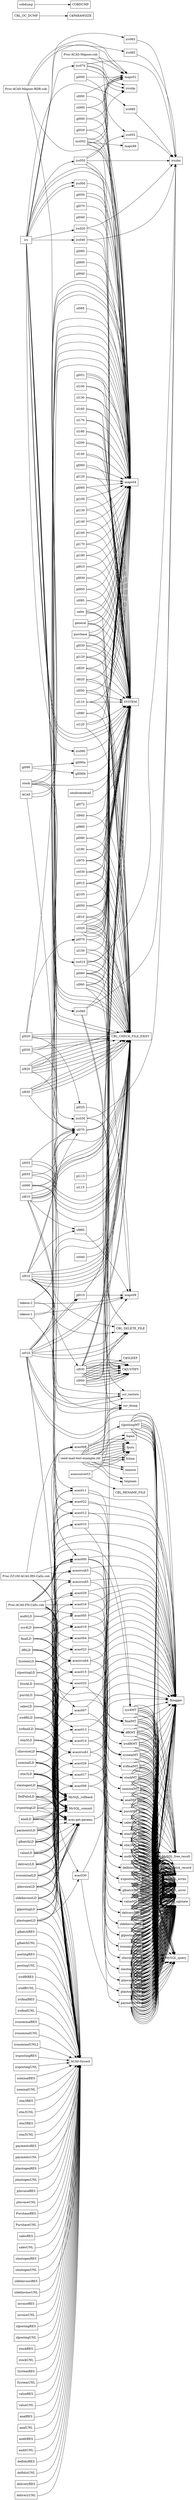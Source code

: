 digraph CallGraph {
  rankdir=LR;
  node [shape=box];

  "ACAS" -> "maps04";
  "ACAS" -> "maps04";
  "ACAS" -> "acas000";
  "acas-get-params" -> "CBL_CHECK_FILE_EXIST";
  "takeon-1" -> "acas012";
  "takeon-1" -> "maps04";
  "takeon-1" -> "maps09";
  "takeon-2" -> "acas022";
  "takeon-2" -> "maps04";
  "takeon-2" -> "maps09";
  "acas000" -> "systemMT";
  "acas000" -> "dfltMT";
  "acas000" -> "finalMT";
  "acas000" -> "sys4MT";
  "acas000" -> "fhlogger";
  "acas004" -> "slautogenMT";
  "acas004" -> "fhlogger";
  "acas005" -> "nominalMT";
  "acas005" -> "fhlogger";
  "acas006" -> "glpostingMT";
  "acas006" -> "fhlogger";
  "acas007" -> "glbatchMT";
  "acas007" -> "fhlogger";
  "acas008" -> "slpostingMT";
  "acas008" -> "fhlogger";
  "acas010" -> "auditMT";
  "acas010" -> "fhlogger";
  "acas011" -> "stockMT";
  "acas011" -> "fhlogger";
  "acas012" -> "salesMT";
  "acas012" -> "fhlogger";
  "acas013" -> "valueMT";
  "acas013" -> "fhlogger";
  "acas014" -> "deliveryMT";
  "acas014" -> "fhlogger";
  "acas015" -> "analMT";
  "acas015" -> "fhlogger";
  "acas016" -> "slinvoiceMT";
  "acas016" -> "fhlogger";
  "acas017" -> "sldelinvnosMT";
  "acas017" -> "fhlogger";
  "acas019" -> "otm3MT";
  "acas019" -> "fhlogger";
  "acas022" -> "purchMT";
  "acas022" -> "fhlogger";
  "acas023" -> "delfolioMT";
  "acas023" -> "fhlogger";
  "acas026" -> "plinvoiceMT";
  "acas026" -> "fhlogger";
  "acas029" -> "otm5MT";
  "acas029" -> "fhlogger";
  "acas030" -> "plautogenMT";
  "acas030" -> "fhlogger";
  "acas032" -> "paymentsMT";
  "acas032" -> "fhlogger";
  "acasconvert3" -> "CBL_DELETE_FILE";
  "acasconvert3" -> "CBL_RENAME_FILE";
  "acasirsub1" -> "irsnominalMT";
  "acasirsub1" -> "fhlogger";
  "acasirsub3" -> "irsdfltMT";
  "acasirsub3" -> "fhlogger";
  "acasirsub4" -> "irspostingMT";
  "acasirsub4" -> "fhlogger";
  "acasirsub5" -> "irsfinalMT";
  "acasirsub5" -> "fhlogger";
  "analLD" -> "acas-get-params";
  "analLD" -> "acas015";
  "analLD" -> "MySQL_rollback";
  "analLD" -> "MySQL_commit";
  "analLD" -> "ACAS-Sysout";
  "analMT" -> "MySQL_errno";
  "analMT" -> "MySQL_sqlstate";
  "analMT" -> "MySQL_error";
  "analMT" -> "MySQL_fetch_record";
  "analMT" -> "MySQL_errno";
  "analMT" -> "MySQL_sqlstate";
  "analMT" -> "MySQL_error";
  "analMT" -> "MySQL_fetch_record";
  "analMT" -> "MySQL_errno";
  "analMT" -> "MySQL_sqlstate";
  "analMT" -> "MySQL_error";
  "analMT" -> "MySQL_errno";
  "analMT" -> "MySQL_sqlstate";
  "analMT" -> "MySQL_error";
  "analMT" -> "MySQL_errno";
  "analMT" -> "MySQL_sqlstate";
  "analMT" -> "MySQL_error";
  "analMT" -> "MySQL_errno";
  "analMT" -> "MySQL_sqlstate";
  "analMT" -> "MySQL_error";
  "analMT" -> "MySQL_errno";
  "analMT" -> "MySQL_sqlstate";
  "analMT" -> "MySQL_error";
  "analMT" -> "MySQL_free_result";
  "analMT" -> "fhlogger";
  "analRES" -> "ACAS-Sysout";
  "analUNL" -> "ACAS-Sysout";
  "auditLD" -> "acas010";
  "auditLD" -> "MySQL_rollback";
  "auditLD" -> "MySQL_commit";
  "auditLD" -> "fhlogger";
  "auditMT" -> "MySQL_errno";
  "auditMT" -> "MySQL_sqlstate";
  "auditMT" -> "MySQL_error";
  "auditMT" -> "MySQL_fetch_record";
  "auditMT" -> "MySQL_errno";
  "auditMT" -> "MySQL_sqlstate";
  "auditMT" -> "MySQL_error";
  "auditMT" -> "MySQL_fetch_record";
  "auditMT" -> "MySQL_errno";
  "auditMT" -> "MySQL_sqlstate";
  "auditMT" -> "MySQL_error";
  "auditMT" -> "MySQL_errno";
  "auditMT" -> "MySQL_sqlstate";
  "auditMT" -> "MySQL_error";
  "auditMT" -> "MySQL_errno";
  "auditMT" -> "MySQL_sqlstate";
  "auditMT" -> "MySQL_error";
  "auditMT" -> "MySQL_errno";
  "auditMT" -> "MySQL_sqlstate";
  "auditMT" -> "MySQL_error";
  "auditMT" -> "MySQL_query";
  "auditMT" -> "MySQL_errno";
  "auditMT" -> "MySQL_sqlstate";
  "auditMT" -> "MySQL_error";
  "auditMT" -> "MySQL_errno";
  "auditMT" -> "MySQL_sqlstate";
  "auditMT" -> "MySQL_error";
  "auditMT" -> "MySQL_free_result";
  "auditMT" -> "fhlogger";
  "auditRES" -> "ACAS-Sysout";
  "auditUNL" -> "ACAS-Sysout";
  "CBL_OC_DUMP" -> "C$PARAMSIZE";
  "cobdump" -> "COBDUMP";
  "DelFolioLD" -> "acas-get-params";
  "DelFolioLD" -> "acas023";
  "DelFolioLD" -> "MySQL_rollback";
  "DelFolioLD" -> "MySQL_commit";
  "DelFolioLD" -> "ACAS-Sysout";
  "delfolioMT" -> "MySQL_errno";
  "delfolioMT" -> "MySQL_sqlstate";
  "delfolioMT" -> "MySQL_error";
  "delfolioMT" -> "MySQL_fetch_record";
  "delfolioMT" -> "MySQL_errno";
  "delfolioMT" -> "MySQL_sqlstate";
  "delfolioMT" -> "MySQL_error";
  "delfolioMT" -> "MySQL_fetch_record";
  "delfolioMT" -> "MySQL_errno";
  "delfolioMT" -> "MySQL_sqlstate";
  "delfolioMT" -> "MySQL_error";
  "delfolioMT" -> "MySQL_errno";
  "delfolioMT" -> "MySQL_sqlstate";
  "delfolioMT" -> "MySQL_error";
  "delfolioMT" -> "MySQL_errno";
  "delfolioMT" -> "MySQL_sqlstate";
  "delfolioMT" -> "MySQL_error";
  "delfolioMT" -> "MySQL_errno";
  "delfolioMT" -> "MySQL_sqlstate";
  "delfolioMT" -> "MySQL_error";
  "delfolioMT" -> "MySQL_query";
  "delfolioMT" -> "MySQL_errno";
  "delfolioMT" -> "MySQL_sqlstate";
  "delfolioMT" -> "MySQL_error";
  "delfolioMT" -> "MySQL_errno";
  "delfolioMT" -> "MySQL_sqlstate";
  "delfolioMT" -> "MySQL_error";
  "delfolioMT" -> "MySQL_free_result";
  "delfolioMT" -> "fhlogger";
  "delfolioRES" -> "ACAS-Sysout";
  "delfolioUNL" -> "ACAS-Sysout";
  "deliveryLD" -> "acas-get-params";
  "deliveryLD" -> "acas014";
  "deliveryLD" -> "MySQL_rollback";
  "deliveryLD" -> "MySQL_commit";
  "deliveryLD" -> "ACAS-Sysout";
  "deliveryMT" -> "MySQL_errno";
  "deliveryMT" -> "MySQL_sqlstate";
  "deliveryMT" -> "MySQL_error";
  "deliveryMT" -> "MySQL_fetch_record";
  "deliveryMT" -> "MySQL_errno";
  "deliveryMT" -> "MySQL_sqlstate";
  "deliveryMT" -> "MySQL_error";
  "deliveryMT" -> "MySQL_fetch_record";
  "deliveryMT" -> "MySQL_errno";
  "deliveryMT" -> "MySQL_sqlstate";
  "deliveryMT" -> "MySQL_error";
  "deliveryMT" -> "MySQL_errno";
  "deliveryMT" -> "MySQL_sqlstate";
  "deliveryMT" -> "MySQL_error";
  "deliveryMT" -> "MySQL_errno";
  "deliveryMT" -> "MySQL_sqlstate";
  "deliveryMT" -> "MySQL_error";
  "deliveryMT" -> "MySQL_errno";
  "deliveryMT" -> "MySQL_sqlstate";
  "deliveryMT" -> "MySQL_error";
  "deliveryMT" -> "MySQL_query";
  "deliveryMT" -> "MySQL_errno";
  "deliveryMT" -> "MySQL_sqlstate";
  "deliveryMT" -> "MySQL_error";
  "deliveryMT" -> "MySQL_errno";
  "deliveryMT" -> "MySQL_sqlstate";
  "deliveryMT" -> "MySQL_error";
  "deliveryMT" -> "MySQL_free_result";
  "deliveryMT" -> "fhlogger";
  "deliveryRES" -> "ACAS-Sysout";
  "deliveryUNL" -> "ACAS-Sysout";
  "dfltLD" -> "acas-get-params";
  "dfltLD" -> "acas000";
  "dfltLD" -> "dfltMT";
  "dfltLD" -> "MySQL_rollback";
  "dfltLD" -> "MySQL_commit";
  "dfltLD" -> "ACAS-Sysout";
  "dfltMT" -> "MySQL_errno";
  "dfltMT" -> "MySQL_error";
  "dfltMT" -> "MySQL_fetch_record";
  "dfltMT" -> "MySQL_errno";
  "dfltMT" -> "MySQL_error";
  "dfltMT" -> "MySQL_errno";
  "dfltMT" -> "MySQL_error";
  "dfltMT" -> "MySQL_errno";
  "dfltMT" -> "MySQL_error";
  "dfltMT" -> "MySQL_free_result";
  "dfltMT" -> "fhlogger";
  "finalLD" -> "acas-get-params";
  "finalLD" -> "acas000";
  "finalLD" -> "finalMT";
  "finalLD" -> "MySQL_rollback";
  "finalLD" -> "MySQL_commit";
  "finalLD" -> "ACAS-Sysout";
  "finalMT" -> "MySQL_errno";
  "finalMT" -> "MySQL_error";
  "finalMT" -> "MySQL_fetch_record";
  "finalMT" -> "MySQL_errno";
  "finalMT" -> "MySQL_error";
  "finalMT" -> "MySQL_errno";
  "finalMT" -> "MySQL_error";
  "finalMT" -> "MySQL_errno";
  "finalMT" -> "MySQL_error";
  "finalMT" -> "MySQL_free_result";
  "finalMT" -> "fhlogger";
  "glbatchLD" -> "acas-get-params";
  "glbatchLD" -> "acas007";
  "glbatchLD" -> "MySQL_rollback";
  "glbatchLD" -> "MySQL_commit";
  "glbatchLD" -> "ACAS-Sysout";
  "glbatchMT" -> "MySQL_errno";
  "glbatchMT" -> "MySQL_sqlstate";
  "glbatchMT" -> "MySQL_error";
  "glbatchMT" -> "MySQL_fetch_record";
  "glbatchMT" -> "MySQL_errno";
  "glbatchMT" -> "MySQL_sqlstate";
  "glbatchMT" -> "MySQL_error";
  "glbatchMT" -> "MySQL_fetch_record";
  "glbatchMT" -> "MySQL_errno";
  "glbatchMT" -> "MySQL_sqlstate";
  "glbatchMT" -> "MySQL_error";
  "glbatchMT" -> "MySQL_errno";
  "glbatchMT" -> "MySQL_sqlstate";
  "glbatchMT" -> "MySQL_error";
  "glbatchMT" -> "MySQL_errno";
  "glbatchMT" -> "MySQL_sqlstate";
  "glbatchMT" -> "MySQL_error";
  "glbatchMT" -> "MySQL_errno";
  "glbatchMT" -> "MySQL_sqlstate";
  "glbatchMT" -> "MySQL_error";
  "glbatchMT" -> "MySQL_query";
  "glbatchMT" -> "MySQL_errno";
  "glbatchMT" -> "MySQL_sqlstate";
  "glbatchMT" -> "MySQL_error";
  "glbatchMT" -> "MySQL_errno";
  "glbatchMT" -> "MySQL_sqlstate";
  "glbatchMT" -> "MySQL_error";
  "glbatchMT" -> "MySQL_free_result";
  "glbatchMT" -> "fhlogger";
  "glbatchRES" -> "ACAS-Sysout";
  "glbatchUNL" -> "ACAS-Sysout";
  "glpostingLD" -> "acas-get-params";
  "glpostingLD" -> "acas006";
  "glpostingLD" -> "MySQL_rollback";
  "glpostingLD" -> "MySQL_commit";
  "glpostingLD" -> "ACAS-Sysout";
  "glpostingMT" -> "MySQL_errno";
  "glpostingMT" -> "MySQL_sqlstate";
  "glpostingMT" -> "MySQL_error";
  "glpostingMT" -> "MySQL_fetch_record";
  "glpostingMT" -> "MySQL_errno";
  "glpostingMT" -> "MySQL_sqlstate";
  "glpostingMT" -> "MySQL_error";
  "glpostingMT" -> "MySQL_fetch_record";
  "glpostingMT" -> "MySQL_errno";
  "glpostingMT" -> "MySQL_sqlstate";
  "glpostingMT" -> "MySQL_error";
  "glpostingMT" -> "MySQL_errno";
  "glpostingMT" -> "MySQL_sqlstate";
  "glpostingMT" -> "MySQL_error";
  "glpostingMT" -> "MySQL_errno";
  "glpostingMT" -> "MySQL_sqlstate";
  "glpostingMT" -> "MySQL_error";
  "glpostingMT" -> "MySQL_errno";
  "glpostingMT" -> "MySQL_sqlstate";
  "glpostingMT" -> "MySQL_error";
  "glpostingMT" -> "MySQL_query";
  "glpostingMT" -> "MySQL_errno";
  "glpostingMT" -> "MySQL_sqlstate";
  "glpostingMT" -> "MySQL_error";
  "glpostingMT" -> "MySQL_errno";
  "glpostingMT" -> "MySQL_sqlstate";
  "glpostingMT" -> "MySQL_error";
  "glpostingMT" -> "MySQL_free_result";
  "glpostingMT" -> "fhlogger";
  "postingRES" -> "ACAS-Sysout";
  "postingUNL" -> "ACAS-Sysout";
  "irsdfltLD" -> "acas-get-params";
  "irsdfltLD" -> "acasirsub3";
  "irsdfltLD" -> "MySQL_rollback";
  "irsdfltLD" -> "MySQL_commit";
  "irsdfltLD" -> "ACAS-Sysout";
  "irsdfltMT" -> "MySQL_errno";
  "irsdfltMT" -> "MySQL_sqlstate";
  "irsdfltMT" -> "MySQL_error";
  "irsdfltMT" -> "MySQL_fetch_record";
  "irsdfltMT" -> "MySQL_errno";
  "irsdfltMT" -> "MySQL_sqlstate";
  "irsdfltMT" -> "MySQL_error";
  "irsdfltMT" -> "MySQL_errno";
  "irsdfltMT" -> "MySQL_sqlstate";
  "irsdfltMT" -> "MySQL_error";
  "irsdfltMT" -> "MySQL_errno";
  "irsdfltMT" -> "MySQL_sqlstate";
  "irsdfltMT" -> "MySQL_error";
  "irsdfltMT" -> "MySQL_free_result";
  "irsdfltMT" -> "fhlogger";
  "irsdfltRES" -> "ACAS-Sysout";
  "irsdfltUNL" -> "ACAS-Sysout";
  "irsfinalLD" -> "acas-get-params";
  "irsfinalLD" -> "acasirsub5";
  "irsfinalLD" -> "MySQL_rollback";
  "irsfinalLD" -> "MySQL_commit";
  "irsfinalLD" -> "ACAS-Sysout";
  "irsfinalMT" -> "MySQL_errno";
  "irsfinalMT" -> "MySQL_error";
  "irsfinalMT" -> "MySQL_sqlstate";
  "irsfinalMT" -> "MySQL_fetch_record";
  "irsfinalMT" -> "MySQL_errno";
  "irsfinalMT" -> "MySQL_error";
  "irsfinalMT" -> "MySQL_sqlstate";
  "irsfinalMT" -> "MySQL_errno";
  "irsfinalMT" -> "MySQL_sqlstate";
  "irsfinalMT" -> "MySQL_error";
  "irsfinalMT" -> "MySQL_errno";
  "irsfinalMT" -> "MySQL_sqlstate";
  "irsfinalMT" -> "MySQL_error";
  "irsfinalMT" -> "MySQL_free_result";
  "irsfinalMT" -> "fhlogger";
  "irsfinalRES" -> "ACAS-Sysout";
  "irsfinalUNL" -> "ACAS-Sysout";
  "irsnominalLD" -> "acas-get-params";
  "irsnominalLD" -> "acasirsub1";
  "irsnominalLD" -> "MySQL_rollback";
  "irsnominalLD" -> "MySQL_commit";
  "irsnominalLD" -> "ACAS-Sysout";
  "irsnominalMT" -> "MySQL_errno";
  "irsnominalMT" -> "MySQL_sqlstate";
  "irsnominalMT" -> "MySQL_error";
  "irsnominalMT" -> "MySQL_fetch_record";
  "irsnominalMT" -> "MySQL_errno";
  "irsnominalMT" -> "MySQL_sqlstate";
  "irsnominalMT" -> "MySQL_error";
  "irsnominalMT" -> "MySQL_fetch_record";
  "irsnominalMT" -> "MySQL_errno";
  "irsnominalMT" -> "MySQL_sqlstate";
  "irsnominalMT" -> "MySQL_error";
  "irsnominalMT" -> "MySQL_errno";
  "irsnominalMT" -> "MySQL_sqlstate";
  "irsnominalMT" -> "MySQL_error";
  "irsnominalMT" -> "MySQL_errno";
  "irsnominalMT" -> "MySQL_sqlstate";
  "irsnominalMT" -> "MySQL_error";
  "irsnominalMT" -> "MySQL_errno";
  "irsnominalMT" -> "MySQL_sqlstate";
  "irsnominalMT" -> "MySQL_error";
  "irsnominalMT" -> "MySQL_errno";
  "irsnominalMT" -> "MySQL_sqlstate";
  "irsnominalMT" -> "MySQL_error";
  "irsnominalMT" -> "MySQL_query";
  "irsnominalMT" -> "MySQL_errno";
  "irsnominalMT" -> "MySQL_sqlstate";
  "irsnominalMT" -> "MySQL_error";
  "irsnominalMT" -> "MySQL_errno";
  "irsnominalMT" -> "MySQL_sqlstate";
  "irsnominalMT" -> "MySQL_error";
  "irsnominalMT" -> "MySQL_errno";
  "irsnominalMT" -> "MySQL_sqlstate";
  "irsnominalMT" -> "MySQL_error";
  "irsnominalMT" -> "MySQL_free_result";
  "irsnominalMT" -> "fhlogger";
  "irsnominalRES" -> "ACAS-Sysout";
  "irsnominalUNL" -> "ACAS-Sysout";
  "irsnominalUNL2" -> "ACAS-Sysout";
  "irspostingLD" -> "acas-get-params";
  "irspostingLD" -> "acasirsub4";
  "irspostingLD" -> "MySQL_rollback";
  "irspostingLD" -> "MySQL_commit";
  "irspostingLD" -> "ACAS-Sysout";
  "irspostingMT" -> "MySQL_errno";
  "irspostingMT" -> "MySQL_sqlstate";
  "irspostingMT" -> "MySQL_error";
  "irspostingMT" -> "MySQL_fetch_record";
  "irspostingMT" -> "MySQL_errno";
  "irspostingMT" -> "MySQL_sqlstate";
  "irspostingMT" -> "MySQL_error";
  "irspostingMT" -> "MySQL_fetch_record";
  "irspostingMT" -> "MySQL_errno";
  "irspostingMT" -> "MySQL_sqlstate";
  "irspostingMT" -> "MySQL_error";
  "irspostingMT" -> "MySQL_errno";
  "irspostingMT" -> "MySQL_sqlstate";
  "irspostingMT" -> "MySQL_error";
  "irspostingMT" -> "MySQL_errno";
  "irspostingMT" -> "MySQL_sqlstate";
  "irspostingMT" -> "MySQL_error";
  "irspostingMT" -> "MySQL_errno";
  "irspostingMT" -> "MySQL_sqlstate";
  "irspostingMT" -> "MySQL_error";
  "irspostingMT" -> "MySQL_query";
  "irspostingMT" -> "MySQL_errno";
  "irspostingMT" -> "MySQL_sqlstate";
  "irspostingMT" -> "MySQL_error";
  "irspostingMT" -> "MySQL_errno";
  "irspostingMT" -> "MySQL_sqlstate";
  "irspostingMT" -> "MySQL_error";
  "irspostingMT" -> "MySQL_free_result";
  "irspostingMT" -> "fhlogger";
  "irspostingRES" -> "ACAS-Sysout";
  "irspostingUNL" -> "ACAS-Sysout";
  "nominalLD" -> "acas-get-params";
  "nominalLD" -> "acas005";
  "nominalLD" -> "MySQL_rollback";
  "nominalLD" -> "MySQL_commit";
  "nominalLD" -> "ACAS-Sysout";
  "nominalMT" -> "MySQL_errno";
  "nominalMT" -> "MySQL_sqlstate";
  "nominalMT" -> "MySQL_error";
  "nominalMT" -> "MySQL_fetch_record";
  "nominalMT" -> "MySQL_errno";
  "nominalMT" -> "MySQL_sqlstate";
  "nominalMT" -> "MySQL_error";
  "nominalMT" -> "MySQL_fetch_record";
  "nominalMT" -> "MySQL_errno";
  "nominalMT" -> "MySQL_sqlstate";
  "nominalMT" -> "MySQL_error";
  "nominalMT" -> "MySQL_errno";
  "nominalMT" -> "MySQL_sqlstate";
  "nominalMT" -> "MySQL_error";
  "nominalMT" -> "MySQL_errno";
  "nominalMT" -> "MySQL_sqlstate";
  "nominalMT" -> "MySQL_error";
  "nominalMT" -> "MySQL_errno";
  "nominalMT" -> "MySQL_sqlstate";
  "nominalMT" -> "MySQL_error";
  "nominalMT" -> "MySQL_errno";
  "nominalMT" -> "MySQL_sqlstate";
  "nominalMT" -> "MySQL_error";
  "nominalMT" -> "MySQL_free_result";
  "nominalMT" -> "fhlogger";
  "nominalRES" -> "ACAS-Sysout";
  "nominalUNL" -> "ACAS-Sysout";
  "otm3LD" -> "acas-get-params";
  "otm3LD" -> "acas019";
  "otm3LD" -> "MySQL_rollback";
  "otm3LD" -> "MySQL_commit";
  "otm3LD" -> "ACAS-Sysout";
  "otm3MT" -> "MySQL_errno";
  "otm3MT" -> "MySQL_sqlstate";
  "otm3MT" -> "MySQL_error";
  "otm3MT" -> "MySQL_fetch_record";
  "otm3MT" -> "MySQL_errno";
  "otm3MT" -> "MySQL_sqlstate";
  "otm3MT" -> "MySQL_error";
  "otm3MT" -> "MySQL_fetch_record";
  "otm3MT" -> "MySQL_errno";
  "otm3MT" -> "MySQL_sqlstate";
  "otm3MT" -> "MySQL_error";
  "otm3MT" -> "MySQL_errno";
  "otm3MT" -> "MySQL_sqlstate";
  "otm3MT" -> "MySQL_error";
  "otm3MT" -> "MySQL_errno";
  "otm3MT" -> "MySQL_sqlstate";
  "otm3MT" -> "MySQL_error";
  "otm3MT" -> "MySQL_errno";
  "otm3MT" -> "MySQL_sqlstate";
  "otm3MT" -> "MySQL_error";
  "otm3MT" -> "MySQL_errno";
  "otm3MT" -> "MySQL_sqlstate";
  "otm3MT" -> "MySQL_error";
  "otm3MT" -> "MySQL_errno";
  "otm3MT" -> "MySQL_sqlstate";
  "otm3MT" -> "MySQL_error";
  "otm3MT" -> "MySQL_fetch_record";
  "otm3MT" -> "MySQL_errno";
  "otm3MT" -> "MySQL_sqlstate";
  "otm3MT" -> "MySQL_error";
  "otm3MT" -> "MySQL_errno";
  "otm3MT" -> "MySQL_sqlstate";
  "otm3MT" -> "MySQL_error";
  "otm3MT" -> "MySQL_fetch_record";
  "otm3MT" -> "MySQL_errno";
  "otm3MT" -> "MySQL_sqlstate";
  "otm3MT" -> "MySQL_error";
  "otm3MT" -> "MySQL_free_result";
  "otm3MT" -> "fhlogger";
  "otm3RES" -> "ACAS-Sysout";
  "otm3UNL" -> "ACAS-Sysout";
  "otm5LD" -> "acas-get-params";
  "otm5LD" -> "acas029";
  "otm5LD" -> "MySQL_rollback";
  "otm5LD" -> "MySQL_commit";
  "otm5LD" -> "ACAS-Sysout";
  "otm5MT" -> "MySQL_errno";
  "otm5MT" -> "MySQL_sqlstate";
  "otm5MT" -> "MySQL_error";
  "otm5MT" -> "MySQL_fetch_record";
  "otm5MT" -> "MySQL_errno";
  "otm5MT" -> "MySQL_sqlstate";
  "otm5MT" -> "MySQL_error";
  "otm5MT" -> "MySQL_fetch_record";
  "otm5MT" -> "MySQL_errno";
  "otm5MT" -> "MySQL_sqlstate";
  "otm5MT" -> "MySQL_error";
  "otm5MT" -> "MySQL_errno";
  "otm5MT" -> "MySQL_sqlstate";
  "otm5MT" -> "MySQL_error";
  "otm5MT" -> "MySQL_errno";
  "otm5MT" -> "MySQL_sqlstate";
  "otm5MT" -> "MySQL_error";
  "otm5MT" -> "MySQL_errno";
  "otm5MT" -> "MySQL_sqlstate";
  "otm5MT" -> "MySQL_error";
  "otm5MT" -> "MySQL_errno";
  "otm5MT" -> "MySQL_sqlstate";
  "otm5MT" -> "MySQL_error";
  "otm5MT" -> "MySQL_errno";
  "otm5MT" -> "MySQL_sqlstate";
  "otm5MT" -> "MySQL_error";
  "otm5MT" -> "MySQL_fetch_record";
  "otm5MT" -> "MySQL_errno";
  "otm5MT" -> "MySQL_sqlstate";
  "otm5MT" -> "MySQL_error";
  "otm5MT" -> "MySQL_errno";
  "otm5MT" -> "MySQL_sqlstate";
  "otm5MT" -> "MySQL_error";
  "otm5MT" -> "MySQL_fetch_record";
  "otm5MT" -> "MySQL_errno";
  "otm5MT" -> "MySQL_sqlstate";
  "otm5MT" -> "MySQL_error";
  "otm5MT" -> "MySQL_free_result";
  "otm5MT" -> "fhlogger";
  "otm5RES" -> "ACAS-Sysout";
  "otm5UNL" -> "ACAS-Sysout";
  "paymentsLD" -> "acas-get-params";
  "paymentsLD" -> "acas032";
  "paymentsLD" -> "MySQL_rollback";
  "paymentsLD" -> "MySQL_commit";
  "paymentsLD" -> "ACAS-Sysout";
  "paymentsMT" -> "MySQL_errno";
  "paymentsMT" -> "MySQL_sqlstate";
  "paymentsMT" -> "MySQL_error";
  "paymentsMT" -> "MySQL_fetch_record";
  "paymentsMT" -> "MySQL_errno";
  "paymentsMT" -> "MySQL_sqlstate";
  "paymentsMT" -> "MySQL_error";
  "paymentsMT" -> "MySQL_fetch_record";
  "paymentsMT" -> "MySQL_errno";
  "paymentsMT" -> "MySQL_sqlstate";
  "paymentsMT" -> "MySQL_error";
  "paymentsMT" -> "MySQL_errno";
  "paymentsMT" -> "MySQL_sqlstate";
  "paymentsMT" -> "MySQL_error";
  "paymentsMT" -> "MySQL_errno";
  "paymentsMT" -> "MySQL_sqlstate";
  "paymentsMT" -> "MySQL_error";
  "paymentsMT" -> "MySQL_errno";
  "paymentsMT" -> "MySQL_sqlstate";
  "paymentsMT" -> "MySQL_error";
  "paymentsMT" -> "MySQL_query";
  "paymentsMT" -> "MySQL_errno";
  "paymentsMT" -> "MySQL_sqlstate";
  "paymentsMT" -> "MySQL_error";
  "paymentsMT" -> "MySQL_errno";
  "paymentsMT" -> "MySQL_sqlstate";
  "paymentsMT" -> "MySQL_error";
  "paymentsMT" -> "MySQL_free_result";
  "paymentsMT" -> "MySQL_errno";
  "paymentsMT" -> "MySQL_sqlstate";
  "paymentsMT" -> "MySQL_error";
  "paymentsMT" -> "MySQL_fetch_record";
  "paymentsMT" -> "MySQL_sqlstate";
  "paymentsMT" -> "MySQL_errno";
  "paymentsMT" -> "MySQL_sqlstate";
  "paymentsMT" -> "MySQL_error";
  "paymentsMT" -> "MySQL_errno";
  "paymentsMT" -> "MySQL_sqlstate";
  "paymentsMT" -> "MySQL_error";
  "paymentsMT" -> "MySQL_query";
  "paymentsMT" -> "MySQL_errno";
  "paymentsMT" -> "MySQL_sqlstate";
  "paymentsMT" -> "MySQL_error";
  "paymentsMT" -> "fhlogger";
  "paymentsRES" -> "ACAS-Sysout";
  "paymentsUNL" -> "ACAS-Sysout";
  "plautogenLD" -> "acas-get-params";
  "plautogenLD" -> "acas030";
  "plautogenLD" -> "MySQL_rollback";
  "plautogenLD" -> "MySQL_commit";
  "plautogenLD" -> "ACAS-Sysout";
  "plautogenMT" -> "MySQL_errno";
  "plautogenMT" -> "MySQL_sqlstate";
  "plautogenMT" -> "MySQL_error";
  "plautogenMT" -> "MySQL_fetch_record";
  "plautogenMT" -> "MySQL_errno";
  "plautogenMT" -> "MySQL_sqlstate";
  "plautogenMT" -> "MySQL_error";
  "plautogenMT" -> "MySQL_fetch_record";
  "plautogenMT" -> "MySQL_errno";
  "plautogenMT" -> "MySQL_sqlstate";
  "plautogenMT" -> "MySQL_error";
  "plautogenMT" -> "MySQL_errno";
  "plautogenMT" -> "MySQL_sqlstate";
  "plautogenMT" -> "MySQL_error";
  "plautogenMT" -> "MySQL_errno";
  "plautogenMT" -> "MySQL_sqlstate";
  "plautogenMT" -> "MySQL_error";
  "plautogenMT" -> "MySQL_errno";
  "plautogenMT" -> "MySQL_sqlstate";
  "plautogenMT" -> "MySQL_error";
  "plautogenMT" -> "MySQL_errno";
  "plautogenMT" -> "MySQL_sqlstate";
  "plautogenMT" -> "MySQL_error";
  "plautogenMT" -> "MySQL_query";
  "plautogenMT" -> "MySQL_query";
  "plautogenMT" -> "MySQL_errno";
  "plautogenMT" -> "MySQL_sqlstate";
  "plautogenMT" -> "MySQL_error";
  "plautogenMT" -> "MySQL_errno";
  "plautogenMT" -> "MySQL_sqlstate";
  "plautogenMT" -> "MySQL_error";
  "plautogenMT" -> "MySQL_free_result";
  "plautogenMT" -> "MySQL_errno";
  "plautogenMT" -> "MySQL_sqlstate";
  "plautogenMT" -> "MySQL_error";
  "plautogenMT" -> "MySQL_fetch_record";
  "plautogenMT" -> "MySQL_errno";
  "plautogenMT" -> "MySQL_sqlstate";
  "plautogenMT" -> "MySQL_error";
  "plautogenMT" -> "MySQL_errno";
  "plautogenMT" -> "MySQL_sqlstate";
  "plautogenMT" -> "MySQL_error";
  "plautogenMT" -> "MySQL_query";
  "plautogenMT" -> "MySQL_errno";
  "plautogenMT" -> "MySQL_sqlstate";
  "plautogenMT" -> "MySQL_error";
  "plautogenMT" -> "MySQL_errno";
  "plautogenMT" -> "MySQL_sqlstate";
  "plautogenMT" -> "MySQL_error";
  "plautogenMT" -> "MySQL_free_result";
  "plautogenMT" -> "fhlogger";
  "plautogenRES" -> "ACAS-Sysout";
  "plautogenUNL" -> "ACAS-Sysout";
  "plinvoiceLD" -> "acas-get-params";
  "plinvoiceLD" -> "acas026";
  "plinvoiceLD" -> "MySQL_rollback";
  "plinvoiceLD" -> "MySQL_commit";
  "plinvoiceLD" -> "ACAS-Sysout";
  "plinvoiceMT" -> "MySQL_errno";
  "plinvoiceMT" -> "MySQL_sqlstate";
  "plinvoiceMT" -> "MySQL_error";
  "plinvoiceMT" -> "MySQL_fetch_record";
  "plinvoiceMT" -> "MySQL_errno";
  "plinvoiceMT" -> "MySQL_sqlstate";
  "plinvoiceMT" -> "MySQL_error";
  "plinvoiceMT" -> "MySQL_fetch_record";
  "plinvoiceMT" -> "MySQL_errno";
  "plinvoiceMT" -> "MySQL_sqlstate";
  "plinvoiceMT" -> "MySQL_error";
  "plinvoiceMT" -> "MySQL_errno";
  "plinvoiceMT" -> "MySQL_sqlstate";
  "plinvoiceMT" -> "MySQL_error";
  "plinvoiceMT" -> "MySQL_errno";
  "plinvoiceMT" -> "MySQL_sqlstate";
  "plinvoiceMT" -> "MySQL_error";
  "plinvoiceMT" -> "MySQL_errno";
  "plinvoiceMT" -> "MySQL_sqlstate";
  "plinvoiceMT" -> "MySQL_error";
  "plinvoiceMT" -> "MySQL_errno";
  "plinvoiceMT" -> "MySQL_sqlstate";
  "plinvoiceMT" -> "MySQL_error";
  "plinvoiceMT" -> "MySQL_query";
  "plinvoiceMT" -> "MySQL_query";
  "plinvoiceMT" -> "MySQL_errno";
  "plinvoiceMT" -> "MySQL_sqlstate";
  "plinvoiceMT" -> "MySQL_error";
  "plinvoiceMT" -> "MySQL_errno";
  "plinvoiceMT" -> "MySQL_sqlstate";
  "plinvoiceMT" -> "MySQL_error";
  "plinvoiceMT" -> "MySQL_free_result";
  "plinvoiceMT" -> "MySQL_errno";
  "plinvoiceMT" -> "MySQL_sqlstate";
  "plinvoiceMT" -> "MySQL_error";
  "plinvoiceMT" -> "MySQL_fetch_record";
  "plinvoiceMT" -> "MySQL_errno";
  "plinvoiceMT" -> "MySQL_sqlstate";
  "plinvoiceMT" -> "MySQL_error";
  "plinvoiceMT" -> "MySQL_errno";
  "plinvoiceMT" -> "MySQL_sqlstate";
  "plinvoiceMT" -> "MySQL_error";
  "plinvoiceMT" -> "MySQL_query";
  "plinvoiceMT" -> "MySQL_errno";
  "plinvoiceMT" -> "MySQL_sqlstate";
  "plinvoiceMT" -> "MySQL_error";
  "plinvoiceMT" -> "MySQL_errno";
  "plinvoiceMT" -> "MySQL_sqlstate";
  "plinvoiceMT" -> "MySQL_error";
  "plinvoiceMT" -> "MySQL_free_result";
  "plinvoiceMT" -> "fhlogger";
  "pInvoiceRES" -> "ACAS-Sysout";
  "pInvoiceUNL" -> "ACAS-Sysout";
  "purchLD" -> "acas-get-params";
  "purchLD" -> "acas022";
  "purchLD" -> "MySQL_rollback";
  "purchLD" -> "MySQL_commit";
  "purchLD" -> "ACAS-Sysout";
  "purchMT" -> "MySQL_errno";
  "purchMT" -> "MySQL_sqlstate";
  "purchMT" -> "MySQL_error";
  "purchMT" -> "MySQL_fetch_record";
  "purchMT" -> "MySQL_errno";
  "purchMT" -> "MySQL_sqlstate";
  "purchMT" -> "MySQL_error";
  "purchMT" -> "MySQL_fetch_record";
  "purchMT" -> "MySQL_errno";
  "purchMT" -> "MySQL_sqlstate";
  "purchMT" -> "MySQL_error";
  "purchMT" -> "MySQL_errno";
  "purchMT" -> "MySQL_sqlstate";
  "purchMT" -> "MySQL_error";
  "purchMT" -> "MySQL_errno";
  "purchMT" -> "MySQL_sqlstate";
  "purchMT" -> "MySQL_error";
  "purchMT" -> "MySQL_errno";
  "purchMT" -> "MySQL_sqlstate";
  "purchMT" -> "MySQL_error";
  "purchMT" -> "MySQL_errno";
  "purchMT" -> "MySQL_sqlstate";
  "purchMT" -> "MySQL_error";
  "purchMT" -> "MySQL_errno";
  "purchMT" -> "MySQL_sqlstate";
  "purchMT" -> "MySQL_error";
  "purchMT" -> "MySQL_fetch_record";
  "purchMT" -> "MySQL_errno";
  "purchMT" -> "MySQL_sqlstate";
  "purchMT" -> "MySQL_error";
  "purchMT" -> "MySQL_free_result";
  "purchMT" -> "fhlogger";
  "PurchaseRES" -> "ACAS-Sysout";
  "PurchaseUNL" -> "ACAS-Sysout";
  "salesLD" -> "acas-get-params";
  "salesLD" -> "acas012";
  "salesLD" -> "MySQL_rollback";
  "salesLD" -> "MySQL_commit";
  "salesLD" -> "ACAS-Sysout";
  "salesMT" -> "MySQL_errno";
  "salesMT" -> "MySQL_sqlstate";
  "salesMT" -> "MySQL_error";
  "salesMT" -> "MySQL_fetch_record";
  "salesMT" -> "MySQL_errno";
  "salesMT" -> "MySQL_sqlstate";
  "salesMT" -> "MySQL_error";
  "salesMT" -> "MySQL_fetch_record";
  "salesMT" -> "MySQL_errno";
  "salesMT" -> "MySQL_sqlstate";
  "salesMT" -> "MySQL_error";
  "salesMT" -> "MySQL_errno";
  "salesMT" -> "MySQL_sqlstate";
  "salesMT" -> "MySQL_error";
  "salesMT" -> "MySQL_errno";
  "salesMT" -> "MySQL_sqlstate";
  "salesMT" -> "MySQL_error";
  "salesMT" -> "MySQL_errno";
  "salesMT" -> "MySQL_sqlstate";
  "salesMT" -> "MySQL_error";
  "salesMT" -> "MySQL_errno";
  "salesMT" -> "MySQL_sqlstate";
  "salesMT" -> "MySQL_error";
  "salesMT" -> "MySQL_errno";
  "salesMT" -> "MySQL_sqlstate";
  "salesMT" -> "MySQL_error";
  "salesMT" -> "MySQL_fetch_record";
  "salesMT" -> "MySQL_errno";
  "salesMT" -> "MySQL_sqlstate";
  "salesMT" -> "MySQL_error";
  "salesMT" -> "MySQL_free_result";
  "salesMT" -> "fhlogger";
  "salesRES" -> "ACAS-Sysout";
  "salesUNL" -> "ACAS-Sysout";
  "send-mail-test-example.cbl" -> "tmpnam";
  "send-mail-test-example.cbl" -> "fopen";
  "send-mail-test-example.cbl" -> "fputs";
  "send-mail-test-example.cbl" -> "fputs";
  "send-mail-test-example.cbl" -> "fputs";
  "send-mail-test-example.cbl" -> "fputs";
  "send-mail-test-example.cbl" -> "fputs";
  "send-mail-test-example.cbl" -> "fclose";
  "send-mail-test-example.cbl" -> "SYSTEM";
  "send-mail-test-example.cbl" -> "remove";
  "send-mail-test-example.cbl" -> "tmpnam";
  "send-mail-test-example.cbl" -> "fopen";
  "send-mail-test-example.cbl" -> "fputs";
  "send-mail-test-example.cbl" -> "fputs";
  "send-mail-test-example.cbl" -> "fputs";
  "send-mail-test-example.cbl" -> "fputs";
  "send-mail-test-example.cbl" -> "fputs";
  "send-mail-test-example.cbl" -> "fclose";
  "send-mail-test-example.cbl" -> "SYSTEM";
  "send-mail-test-example.cbl" -> "remove";
  "sendsomemail" -> "SYSTEM";
  "slautogenLD" -> "acas-get-params";
  "slautogenLD" -> "acas004";
  "slautogenLD" -> "MySQL_rollback";
  "slautogenLD" -> "MySQL_commit";
  "slautogenLD" -> "ACAS-Sysout";
  "slautogenMT" -> "MySQL_errno";
  "slautogenMT" -> "MySQL_sqlstate";
  "slautogenMT" -> "MySQL_error";
  "slautogenMT" -> "MySQL_fetch_record";
  "slautogenMT" -> "MySQL_errno";
  "slautogenMT" -> "MySQL_sqlstate";
  "slautogenMT" -> "MySQL_error";
  "slautogenMT" -> "MySQL_fetch_record";
  "slautogenMT" -> "MySQL_errno";
  "slautogenMT" -> "MySQL_sqlstate";
  "slautogenMT" -> "MySQL_error";
  "slautogenMT" -> "MySQL_errno";
  "slautogenMT" -> "MySQL_sqlstate";
  "slautogenMT" -> "MySQL_error";
  "slautogenMT" -> "MySQL_errno";
  "slautogenMT" -> "MySQL_sqlstate";
  "slautogenMT" -> "MySQL_error";
  "slautogenMT" -> "MySQL_errno";
  "slautogenMT" -> "MySQL_sqlstate";
  "slautogenMT" -> "MySQL_error";
  "slautogenMT" -> "MySQL_errno";
  "slautogenMT" -> "MySQL_sqlstate";
  "slautogenMT" -> "MySQL_error";
  "slautogenMT" -> "MySQL_query";
  "slautogenMT" -> "MySQL_query";
  "slautogenMT" -> "MySQL_errno";
  "slautogenMT" -> "MySQL_sqlstate";
  "slautogenMT" -> "MySQL_error";
  "slautogenMT" -> "MySQL_errno";
  "slautogenMT" -> "MySQL_sqlstate";
  "slautogenMT" -> "MySQL_error";
  "slautogenMT" -> "MySQL_free_result";
  "slautogenMT" -> "MySQL_errno";
  "slautogenMT" -> "MySQL_sqlstate";
  "slautogenMT" -> "MySQL_error";
  "slautogenMT" -> "MySQL_fetch_record";
  "slautogenMT" -> "MySQL_errno";
  "slautogenMT" -> "MySQL_sqlstate";
  "slautogenMT" -> "MySQL_error";
  "slautogenMT" -> "MySQL_errno";
  "slautogenMT" -> "MySQL_sqlstate";
  "slautogenMT" -> "MySQL_error";
  "slautogenMT" -> "MySQL_query";
  "slautogenMT" -> "MySQL_errno";
  "slautogenMT" -> "MySQL_sqlstate";
  "slautogenMT" -> "MySQL_error";
  "slautogenMT" -> "MySQL_errno";
  "slautogenMT" -> "MySQL_sqlstate";
  "slautogenMT" -> "MySQL_error";
  "slautogenMT" -> "MySQL_free_result";
  "slautogenMT" -> "fhlogger";
  "slautogenRES" -> "ACAS-Sysout";
  "slautogenUNL" -> "ACAS-Sysout";
  "sldelinvnosLD" -> "acas-get-params";
  "sldelinvnosLD" -> "acas017";
  "sldelinvnosLD" -> "MySQL_rollback";
  "sldelinvnosLD" -> "MySQL_commit";
  "sldelinvnosLD" -> "ACAS-Sysout";
  "sldelinvnosMT" -> "MySQL_errno";
  "sldelinvnosMT" -> "MySQL_sqlstate";
  "sldelinvnosMT" -> "MySQL_error";
  "sldelinvnosMT" -> "MySQL_fetch_record";
  "sldelinvnosMT" -> "MySQL_errno";
  "sldelinvnosMT" -> "MySQL_sqlstate";
  "sldelinvnosMT" -> "MySQL_error";
  "sldelinvnosMT" -> "MySQL_fetch_record";
  "sldelinvnosMT" -> "MySQL_errno";
  "sldelinvnosMT" -> "MySQL_sqlstate";
  "sldelinvnosMT" -> "MySQL_error";
  "sldelinvnosMT" -> "MySQL_errno";
  "sldelinvnosMT" -> "MySQL_sqlstate";
  "sldelinvnosMT" -> "MySQL_error";
  "sldelinvnosMT" -> "MySQL_errno";
  "sldelinvnosMT" -> "MySQL_sqlstate";
  "sldelinvnosMT" -> "MySQL_error";
  "sldelinvnosMT" -> "MySQL_errno";
  "sldelinvnosMT" -> "MySQL_sqlstate";
  "sldelinvnosMT" -> "MySQL_error";
  "sldelinvnosMT" -> "MySQL_query";
  "sldelinvnosMT" -> "MySQL_errno";
  "sldelinvnosMT" -> "MySQL_sqlstate";
  "sldelinvnosMT" -> "MySQL_error";
  "sldelinvnosMT" -> "MySQL_errno";
  "sldelinvnosMT" -> "MySQL_sqlstate";
  "sldelinvnosMT" -> "MySQL_error";
  "sldelinvnosMT" -> "MySQL_free_result";
  "sldelinvnosMT" -> "fhlogger";
  "sldelinvnosRES" -> "ACAS-Sysout";
  "sldelinvnosUNL" -> "ACAS-Sysout";
  "slinvoiceLD" -> "acas-get-params";
  "slinvoiceLD" -> "acas016";
  "slinvoiceLD" -> "MySQL_rollback";
  "slinvoiceLD" -> "MySQL_commit";
  "slinvoiceLD" -> "ACAS-Sysout";
  "slinvoiceMT" -> "MySQL_errno";
  "slinvoiceMT" -> "MySQL_sqlstate";
  "slinvoiceMT" -> "MySQL_error";
  "slinvoiceMT" -> "MySQL_fetch_record";
  "slinvoiceMT" -> "MySQL_errno";
  "slinvoiceMT" -> "MySQL_sqlstate";
  "slinvoiceMT" -> "MySQL_error";
  "slinvoiceMT" -> "MySQL_fetch_record";
  "slinvoiceMT" -> "MySQL_errno";
  "slinvoiceMT" -> "MySQL_sqlstate";
  "slinvoiceMT" -> "MySQL_error";
  "slinvoiceMT" -> "MySQL_errno";
  "slinvoiceMT" -> "MySQL_sqlstate";
  "slinvoiceMT" -> "MySQL_error";
  "slinvoiceMT" -> "MySQL_errno";
  "slinvoiceMT" -> "MySQL_sqlstate";
  "slinvoiceMT" -> "MySQL_error";
  "slinvoiceMT" -> "MySQL_errno";
  "slinvoiceMT" -> "MySQL_sqlstate";
  "slinvoiceMT" -> "MySQL_error";
  "slinvoiceMT" -> "MySQL_errno";
  "slinvoiceMT" -> "MySQL_sqlstate";
  "slinvoiceMT" -> "MySQL_error";
  "slinvoiceMT" -> "MySQL_query";
  "slinvoiceMT" -> "MySQL_query";
  "slinvoiceMT" -> "MySQL_errno";
  "slinvoiceMT" -> "MySQL_sqlstate";
  "slinvoiceMT" -> "MySQL_error";
  "slinvoiceMT" -> "MySQL_errno";
  "slinvoiceMT" -> "MySQL_sqlstate";
  "slinvoiceMT" -> "MySQL_error";
  "slinvoiceMT" -> "MySQL_free_result";
  "slinvoiceMT" -> "MySQL_errno";
  "slinvoiceMT" -> "MySQL_sqlstate";
  "slinvoiceMT" -> "MySQL_error";
  "slinvoiceMT" -> "MySQL_fetch_record";
  "slinvoiceMT" -> "MySQL_errno";
  "slinvoiceMT" -> "MySQL_sqlstate";
  "slinvoiceMT" -> "MySQL_error";
  "slinvoiceMT" -> "MySQL_errno";
  "slinvoiceMT" -> "MySQL_sqlstate";
  "slinvoiceMT" -> "MySQL_error";
  "slinvoiceMT" -> "MySQL_query";
  "slinvoiceMT" -> "MySQL_errno";
  "slinvoiceMT" -> "MySQL_sqlstate";
  "slinvoiceMT" -> "MySQL_error";
  "slinvoiceMT" -> "MySQL_errno";
  "slinvoiceMT" -> "MySQL_sqlstate";
  "slinvoiceMT" -> "MySQL_error";
  "slinvoiceMT" -> "MySQL_free_result";
  "slinvoiceMT" -> "fhlogger";
  "invoiceRES" -> "ACAS-Sysout";
  "invoiceUNL" -> "ACAS-Sysout";
  "slpostingLD" -> "acas-get-params";
  "slpostingLD" -> "acas008";
  "slpostingLD" -> "MySQL_rollback";
  "slpostingLD" -> "MySQL_commit";
  "slpostingLD" -> "ACAS-Sysout";
  "slpostingMT" -> "MySQL_errno";
  "slpostingMT" -> "MySQL_error";
  "slpostingMT" -> "MySQL_fetch_record";
  "slpostingMT" -> "MySQL_errno";
  "slpostingMT" -> "MySQL_error";
  "slpostingMT" -> "MySQL_fetch_record";
  "slpostingMT" -> "MySQL_errno";
  "slpostingMT" -> "MySQL_error";
  "slpostingMT" -> "MySQL_errno";
  "slpostingMT" -> "MySQL_error";
  "slpostingMT" -> "MySQL_errno";
  "slpostingMT" -> "MySQL_error";
  "slpostingMT" -> "MySQL_errno";
  "slpostingMT" -> "MySQL_error";
  "slpostingMT" -> "MySQL_query";
  "slpostingMT" -> "MySQL_errno";
  "slpostingMT" -> "MySQL_error";
  "slpostingMT" -> "MySQL_errno";
  "slpostingMT" -> "MySQL_error";
  "slpostingMT" -> "MySQL_free_result";
  "slpostingMT" -> "fhlogger";
  "slpostingRES" -> "ACAS-Sysout";
  "slpostingUNL" -> "ACAS-Sysout";
  "StockLD" -> "acas-get-params";
  "StockLD" -> "acas011";
  "StockLD" -> "MySQL_rollback";
  "StockLD" -> "MySQL_commit";
  "StockLD" -> "ACAS-Sysout";
  "stockMT" -> "MySQL_errno";
  "stockMT" -> "MySQL_sqlstate";
  "stockMT" -> "MySQL_error";
  "stockMT" -> "MySQL_fetch_record";
  "stockMT" -> "MySQL_errno";
  "stockMT" -> "MySQL_sqlstate";
  "stockMT" -> "MySQL_error";
  "stockMT" -> "MySQL_fetch_record";
  "stockMT" -> "MySQL_errno";
  "stockMT" -> "MySQL_sqlstate";
  "stockMT" -> "MySQL_error";
  "stockMT" -> "MySQL_errno";
  "stockMT" -> "MySQL_sqlstate";
  "stockMT" -> "MySQL_error";
  "stockMT" -> "MySQL_errno";
  "stockMT" -> "MySQL_sqlstate";
  "stockMT" -> "MySQL_error";
  "stockMT" -> "MySQL_errno";
  "stockMT" -> "MySQL_sqlstate";
  "stockMT" -> "MySQL_error";
  "stockMT" -> "MySQL_errno";
  "stockMT" -> "MySQL_sqlstate";
  "stockMT" -> "MySQL_error";
  "stockMT" -> "MySQL_free_result";
  "stockMT" -> "fhlogger";
  "stockRES" -> "ACAS-Sysout";
  "stockUNL" -> "ACAS-Sysout";
  "sys002" -> "maps01";
  "sys002" -> "maps99";
  "sys002" -> "maps04";
  "sys002" -> "maps04";
  "sys002" -> "maps01";
  "sys002" -> "SYSTEM";
  "sys002" -> "maps04";
  "sys4LD" -> "acas-get-params";
  "sys4LD" -> "acas000";
  "sys4LD" -> "sys4MT";
  "sys4LD" -> "MySQL_rollback";
  "sys4LD" -> "MySQL_commit";
  "sys4LD" -> "fhlogger";
  "sys4LD" -> "ACAS-Sysout";
  "sys4MT" -> "MySQL_errno";
  "sys4MT" -> "MySQL_error";
  "sys4MT" -> "MySQL_fetch_record";
  "sys4MT" -> "MySQL_errno";
  "sys4MT" -> "MySQL_error";
  "sys4MT" -> "MySQL_errno";
  "sys4MT" -> "MySQL_error";
  "sys4MT" -> "MySQL_errno";
  "sys4MT" -> "MySQL_error";
  "sys4MT" -> "MySQL_free_result";
  "sys4MT" -> "fhlogger";
  "SystemLD" -> "acas-get-params";
  "SystemLD" -> "acas000";
  "SystemLD" -> "systemMT";
  "SystemLD" -> "MySQL_rollback";
  "SystemLD" -> "MySQL_commit";
  "SystemLD" -> "ACAS-Sysout";
  "systemMT" -> "MySQL_errno";
  "systemMT" -> "MySQL_sqlstate";
  "systemMT" -> "MySQL_error";
  "systemMT" -> "MySQL_fetch_record";
  "systemMT" -> "MySQL_errno";
  "systemMT" -> "MySQL_sqlstate";
  "systemMT" -> "MySQL_error";
  "systemMT" -> "MySQL_errno";
  "systemMT" -> "MySQL_sqlstate";
  "systemMT" -> "MySQL_error";
  "systemMT" -> "MySQL_errno";
  "systemMT" -> "MySQL_sqlstate";
  "systemMT" -> "MySQL_error";
  "systemMT" -> "MySQL_free_result";
  "systemMT" -> "fhlogger";
  "SystemRES" -> "ACAS-Sysout";
  "SystemUNL" -> "ACAS-Sysout";
  "valueLD" -> "acas-get-params";
  "valueLD" -> "acas013";
  "valueLD" -> "MySQL_rollback";
  "valueLD" -> "MySQL_commit";
  "valueLD" -> "ACAS-Sysout";
  "valueMT" -> "MySQL_errno";
  "valueMT" -> "MySQL_sqlstate";
  "valueMT" -> "MySQL_error";
  "valueMT" -> "MySQL_fetch_record";
  "valueMT" -> "MySQL_errno";
  "valueMT" -> "MySQL_sqlstate";
  "valueMT" -> "MySQL_error";
  "valueMT" -> "MySQL_fetch_record";
  "valueMT" -> "MySQL_errno";
  "valueMT" -> "MySQL_sqlstate";
  "valueMT" -> "MySQL_error";
  "valueMT" -> "MySQL_errno";
  "valueMT" -> "MySQL_sqlstate";
  "valueMT" -> "MySQL_error";
  "valueMT" -> "MySQL_errno";
  "valueMT" -> "MySQL_sqlstate";
  "valueMT" -> "MySQL_error";
  "valueMT" -> "MySQL_errno";
  "valueMT" -> "MySQL_sqlstate";
  "valueMT" -> "MySQL_error";
  "valueMT" -> "MySQL_query";
  "valueMT" -> "MySQL_errno";
  "valueMT" -> "MySQL_sqlstate";
  "valueMT" -> "MySQL_error";
  "valueMT" -> "MySQL_errno";
  "valueMT" -> "MySQL_sqlstate";
  "valueMT" -> "MySQL_error";
  "valueMT" -> "MySQL_free_result";
  "valueMT" -> "fhlogger";
  "valueRES" -> "ACAS-Sysout";
  "valueUNL" -> "ACAS-Sysout";
  "xl150" -> "maps04";
  "xl150" -> "CBL_CHECK_FILE_EXIST";
  "xl150" -> "CBL_CHECK_FILE_EXIST";
  "Proc-ACAS-FH-Calls.cob" -> "acas000";
  "Proc-ACAS-FH-Calls.cob" -> "acas004";
  "Proc-ACAS-FH-Calls.cob" -> "acas005";
  "Proc-ACAS-FH-Calls.cob" -> "acas006";
  "Proc-ACAS-FH-Calls.cob" -> "acas007";
  "Proc-ACAS-FH-Calls.cob" -> "acas008";
  "Proc-ACAS-FH-Calls.cob" -> "acas010";
  "Proc-ACAS-FH-Calls.cob" -> "acas011";
  "Proc-ACAS-FH-Calls.cob" -> "acas012";
  "Proc-ACAS-FH-Calls.cob" -> "acas013";
  "Proc-ACAS-FH-Calls.cob" -> "acas014";
  "Proc-ACAS-FH-Calls.cob" -> "acas015";
  "Proc-ACAS-FH-Calls.cob" -> "acas016";
  "Proc-ACAS-FH-Calls.cob" -> "acas017";
  "Proc-ACAS-FH-Calls.cob" -> "acas019";
  "Proc-ACAS-FH-Calls.cob" -> "acas022";
  "Proc-ACAS-FH-Calls.cob" -> "acas023";
  "Proc-ACAS-FH-Calls.cob" -> "acas026";
  "Proc-ACAS-FH-Calls.cob" -> "acas029";
  "Proc-ACAS-FH-Calls.cob" -> "acas030";
  "Proc-ACAS-FH-Calls.cob" -> "acas032";
  "Proc-ACAS-Mapser-RDB.cob" -> "maps01";
  "Proc-ACAS-Mapser-RDB.cob" -> "maps01";
  "Proc-ACAS-Mapser-RDB.cob" -> "maps04";
  "Proc-ACAS-Mapser-RDB.cob" -> "acas000";
  "Proc-ACAS-Mapser.cob" -> "maps01";
  "Proc-ACAS-Mapser.cob" -> "maps01";
  "Proc-ACAS-Mapser.cob" -> "maps04";
  "Proc-ZZ100-ACAS-IRS-Calls.cob" -> "acas000";
  "Proc-ZZ100-ACAS-IRS-Calls.cob" -> "acas008";
  "Proc-ZZ100-ACAS-IRS-Calls.cob" -> "acasirsub1";
  "Proc-ZZ100-ACAS-IRS-Calls.cob" -> "acasirsub3";
  "Proc-ZZ100-ACAS-IRS-Calls.cob" -> "acasirsub4";
  "Proc-ZZ100-ACAS-IRS-Calls.cob" -> "acasirsub5";
  "general" -> "maps04";
  "general" -> "CBL_CHECK_FILE_EXIST";
  "general" -> "SYSTEM";
  "general" -> "maps04";
  "gl000" -> "maps04";
  "gl000" -> "maps01";
  "gl020" -> "maps01";
  "gl020" -> "maps04";
  "gl030" -> "SYSTEM";
  "gl030" -> "SYSTEM";
  "gl030" -> "SYSTEM";
  "gl030" -> "maps04";
  "gl050" -> "maps04";
  "gl050" -> "maps04";
  "gl051" -> "maps04";
  "gl051" -> "SYSTEM";
  "gl051" -> "maps04";
  "gl060" -> "SYSTEM";
  "gl060" -> "maps04";
  "gl070" -> "maps04";
  "gl072" -> "SYSTEM";
  "gl090" -> "gl090b";
  "gl090" -> "gl090a";
  "gl090a" -> "SYSTEM";
  "gl090b" -> "SYSTEM";
  "gl105" -> "SYSTEM";
  "gl120" -> "SYSTEM";
  "gl120" -> "maps04";
  "irs" -> "maps04";
  "irs" -> "CBL_CHECK_FILE_EXIST";
  "irs" -> "CBL_CHECK_FILE_EXIST";
  "irs" -> "CBL_CHECK_FILE_EXIST";
  "irs" -> "irs000";
  "irs" -> "irs000";
  "irs" -> "irs010";
  "irs" -> "irs020";
  "irs" -> "irs030";
  "irs" -> "irs040";
  "irs" -> "irs050";
  "irs" -> "irs065";
  "irs" -> "irs060";
  "irs" -> "irs070";
  "irs" -> "irs085";
  "irs" -> "irs090";
  "irs" -> "irs080";
  "irs" -> "SYSTEM";
  "irs" -> "SYSTEM";
  "irs" -> "SYSTEM";
  "irs" -> "maps04";
  "irs000" -> "maps04";
  "irs010" -> "irsubn";
  "irs010" -> "SYSTEM";
  "irs010" -> "CBL_CHECK_FILE_EXIST";
  "irs010" -> "CBL_CHECK_FILE_EXIST";
  "irs020" -> "irsubn";
  "irs020" -> "SYSTEM";
  "irs030" -> "irsubn";
  "irs030" -> "scr_dump";
  "irs030" -> "scr_restore";
  "irs030" -> "CBL_DELETE_FILE";
  "irs040" -> "irsubn";
  "irs040" -> "SYSTEM";
  "irs050" -> "irsubn";
  "irs050" -> "irs055";
  "irs050" -> "irsubp";
  "irs050" -> "SYSTEM";
  "irs050" -> "SYSTEM";
  "irs055" -> "irsubn";
  "irs060" -> "irsubn";
  "irs060" -> "C$JUSTIFY";
  "irs060" -> "C$JUSTIFY";
  "irs060" -> "SYSTEM";
  "irs065" -> "irsubn";
  "irs070" -> "irsubn";
  "irs070" -> "irs055";
  "irs070" -> "irsubp";
  "irs070" -> "irsubp";
  "irs070" -> "irsubp";
  "irs080" -> "irsubn";
  "irs085" -> "irsubn";
  "irs090" -> "SYSTEM";
  "pl000" -> "maps04";
  "pl000" -> "maps01";
  "pl010" -> "maps04";
  "pl010" -> "maps09";
  "pl010" -> "SYSTEM";
  "pl015" -> "CBL_CHECK_FILE_EXIST";
  "pl015" -> "maps04";
  "pl015" -> "SYSTEM";
  "pl020" -> "pl025";
  "pl020" -> "CBL_CHECK_FILE_EXIST";
  "pl020" -> "pl070";
  "pl020" -> "CBL_CHECK_FILE_EXIST";
  "pl020" -> "CBL_CHECK_FILE_EXIST";
  "pl020" -> "maps04";
  "pl025" -> "maps09";
  "pl030" -> "CBL_CHECK_FILE_EXIST";
  "pl030" -> "sl070";
  "pl030" -> "CBL_CHECK_FILE_EXIST";
  "pl030" -> "maps04";
  "pl040" -> "maps04";
  "pl050" -> "CBL_CHECK_FILE_EXIST";
  "pl050" -> "SYSTEM";
  "pl050" -> "maps04";
  "pl055" -> "CBL_CHECK_FILE_EXIST";
  "pl055" -> "sl070";
  "pl055" -> "CBL_CHECK_FILE_EXIST";
  "pl060" -> "CBL_CHECK_FILE_EXIST";
  "pl060" -> "CBL_CHECK_FILE_EXIST";
  "pl060" -> "CBL_CHECK_FILE_EXIST";
  "pl060" -> "SYSTEM";
  "pl060" -> "CBL_DELETE_FILE";
  "pl060" -> "maps04";
  "pl070" -> "CBL_CHECK_FILE_EXIST";
  "pl070" -> "SYSTEM";
  "pl080" -> "CBL_CHECK_FILE_EXIST";
  "pl080" -> "maps04";
  "pl085" -> "maps04";
  "pl095" -> "SYSTEM";
  "pl095" -> "maps04";
  "pl100" -> "SYSTEM";
  "pl100" -> "maps04";
  "pl115" -> "CBL_CHECK_FILE_EXIST";
  "pl120" -> "CBL_CHECK_FILE_EXIST";
  "pl120" -> "SYSTEM";
  "pl120" -> "maps04";
  "pl130" -> "SYSTEM";
  "pl130" -> "maps04";
  "pl140" -> "SYSTEM";
  "pl140" -> "maps04";
  "pl160" -> "SYSTEM";
  "pl160" -> "maps04";
  "pl170" -> "SYSTEM";
  "pl170" -> "maps04";
  "pl190" -> "SYSTEM";
  "pl190" -> "maps04";
  "pl900" -> "maps04";
  "pl910" -> "SYSTEM";
  "pl910" -> "maps04";
  "pl930" -> "SYSTEM";
  "pl930" -> "maps04";
  "pl940" -> "maps04";
  "pl950" -> "SYSTEM";
  "pl950" -> "maps04";
  "pl960" -> "SYSTEM";
  "purchase" -> "maps04";
  "purchase" -> "CBL_CHECK_FILE_EXIST";
  "purchase" -> "SYSTEM";
  "purchase" -> "maps04";
  "sl810" -> "scr_dump";
  "sl810" -> "scr_restore";
  "sl810" -> "CBL_DELETE_FILE";
  "sl810" -> "sl960";
  "sl810" -> "CBL_CHECK_FILE_EXIST";
  "sl810" -> "sl070";
  "sl810" -> "CBL_CHECK_FILE_EXIST";
  "sl810" -> "CBL_CHECK_FILE_EXIST";
  "sl810" -> "CBL_CHECK_FILE_EXIST";
  "sl810" -> "maps04";
  "sl820" -> "CBL_CHECK_FILE_EXIST";
  "sl820" -> "SYSTEM";
  "sl820" -> "maps04";
  "sl830" -> "CBL_CHECK_FILE_EXIST";
  "sl830" -> "CBL_CHECK_FILE_EXIST";
  "sl830" -> "sl070";
  "sl830" -> "CBL_CHECK_FILE_EXIST";
  "sl830" -> "CBL_CHECK_FILE_EXIST";
  "sl830" -> "maps04";
  "sales" -> "maps04";
  "sales" -> "CBL_CHECK_FILE_EXIST";
  "sales" -> "SYSTEM";
  "sales" -> "maps04";
  "sl000" -> "maps04";
  "sl000" -> "maps01";
  "sl010" -> "maps04";
  "sl010" -> "maps09";
  "sl010" -> "SYSTEM";
  "sl020" -> "CBL_CHECK_FILE_EXIST";
  "sl020" -> "maps04";
  "sl020" -> "SYSTEM";
  "sl050" -> "CBL_CHECK_FILE_EXIST";
  "sl050" -> "SYSTEM";
  "sl050" -> "maps04";
  "sl055" -> "CBL_CHECK_FILE_EXIST";
  "sl055" -> "sl070";
  "sl055" -> "CBL_CHECK_FILE_EXIST";
  "sl060" -> "CBL_CHECK_FILE_EXIST";
  "sl060" -> "CBL_CHECK_FILE_EXIST";
  "sl060" -> "CBL_CHECK_FILE_EXIST";
  "sl060" -> "SYSTEM";
  "sl060" -> "CBL_DELETE_FILE";
  "sl060" -> "maps04";
  "sl070" -> "CBL_CHECK_FILE_EXIST";
  "sl070" -> "SYSTEM";
  "sl080" -> "CBL_CHECK_FILE_EXIST";
  "sl080" -> "maps04";
  "sl085" -> "maps04";
  "sl095" -> "SYSTEM";
  "sl095" -> "maps04";
  "sl100" -> "SYSTEM";
  "sl100" -> "maps04";
  "sl110" -> "CBL_CHECK_FILE_EXIST";
  "sl110" -> "SYSTEM";
  "sl110" -> "maps04";
  "sl115" -> "CBL_CHECK_FILE_EXIST";
  "sl120" -> "CBL_CHECK_FILE_EXIST";
  "sl120" -> "SYSTEM";
  "sl120" -> "maps04";
  "sl130" -> "SYSTEM";
  "sl130" -> "maps04";
  "sl140" -> "SYSTEM";
  "sl140" -> "maps04";
  "sl160" -> "SYSTEM";
  "sl160" -> "maps04";
  "sl170" -> "SYSTEM";
  "sl170" -> "maps04";
  "sl180" -> "SYSTEM";
  "sl180" -> "maps04";
  "sl190" -> "CBL_CHECK_FILE_EXIST";
  "sl190" -> "maps04";
  "sl200" -> "SYSTEM";
  "sl200" -> "maps04";
  "sl910" -> "scr_dump";
  "sl910" -> "scr_restore";
  "sl910" -> "CBL_DELETE_FILE";
  "sl910" -> "sl930";
  "sl910" -> "sl960";
  "sl910" -> "CBL_CHECK_FILE_EXIST";
  "sl910" -> "sl070";
  "sl910" -> "CBL_CHECK_FILE_EXIST";
  "sl910" -> "CBL_CHECK_FILE_EXIST";
  "sl910" -> "CBL_CHECK_FILE_EXIST";
  "sl910" -> "CBL_CHECK_FILE_EXIST";
  "sl910" -> "CBL_CHECK_FILE_EXIST";
  "sl910" -> "maps04";
  "sl920" -> "CBL_CHECK_FILE_EXIST";
  "sl920" -> "sl070";
  "sl920" -> "CBL_CHECK_FILE_EXIST";
  "sl920" -> "CBL_CHECK_FILE_EXIST";
  "sl920" -> "CBL_CHECK_FILE_EXIST";
  "sl920" -> "CBL_CHECK_FILE_EXIST";
  "sl920" -> "CBL_CHECK_FILE_EXIST";
  "sl920" -> "maps04";
  "sl930" -> "SYSTEM";
  "sl930" -> "C$SLEEP";
  "sl930" -> "CBL_DELETE_FILE";
  "sl930" -> "C$JUSTIFY";
  "sl930" -> "C$JUSTIFY";
  "sl930" -> "C$JUSTIFY";
  "sl930" -> "C$JUSTIFY";
  "sl930" -> "C$JUSTIFY";
  "sl930" -> "C$JUSTIFY";
  "sl930" -> "C$JUSTIFY";
  "sl930" -> "C$JUSTIFY";
  "sl930" -> "SYSTEM";
  "sl930" -> "maps04";
  "sl940" -> "CBL_CHECK_FILE_EXIST";
  "sl940" -> "maps04";
  "sl950" -> "SYSTEM";
  "sl950" -> "C$JUSTIFY";
  "sl950" -> "C$JUSTIFY";
  "sl950" -> "C$JUSTIFY";
  "sl950" -> "C$JUSTIFY";
  "sl950" -> "C$JUSTIFY";
  "sl950" -> "C$JUSTIFY";
  "sl950" -> "C$JUSTIFY";
  "sl950" -> "C$JUSTIFY";
  "sl950" -> "maps04";
  "sl960" -> "maps09";
  "sl970" -> "CBL_CHECK_FILE_EXIST";
  "sl970" -> "SYSTEM";
  "sl970" -> "maps04";
  "st000" -> "maps04";
  "st000" -> "maps01";
  "st010" -> "CBL_CHECK_FILE_EXIST";
  "st010" -> "maps04";
  "st010" -> "maps09";
  "st010" -> "MySQL_rollback";
  "st010" -> "MySQL_commit";
  "st010" -> "CBL_CHECK_FILE_EXIST";
  "st010" -> "sl070";
  "st010" -> "scr_dump";
  "st010" -> "pl010";
  "st010" -> "scr_restore";
  "st010" -> "CBL_DELETE_FILE";
  "st010" -> "scr_dump";
  "st010" -> "pl010";
  "st010" -> "scr_restore";
  "st010" -> "CBL_DELETE_FILE";
  "st010" -> "SYSTEM";
  "st020" -> "CBL_CHECK_FILE_EXIST";
  "st020" -> "CBL_CHECK_FILE_EXIST";
  "st020" -> "CBL_CHECK_FILE_EXIST";
  "st020" -> "SYSTEM";
  "st020" -> "SYSTEM";
  "st020" -> "SYSTEM";
  "st020" -> "SYSTEM";
  "st020" -> "maps04";
  "st020" -> "SYSTEM";
  "st020" -> "SYSTEM";
  "st030" -> "CBL_CHECK_FILE_EXIST";
  "st030" -> "SYSTEM";
  "st030" -> "maps04";
  "st040" -> "CBL_CHECK_FILE_EXIST";
  "st060" -> "acas011";
  "st060" -> "maps04";
  "st060" -> "CBL_CHECK_FILE_EXIST";
  "st060" -> "sl070";
  "stock" -> "CBL_CHECK_FILE_EXIST";
  "stock" -> "sl070";
  "stock" -> "maps04";
  "stock" -> "CBL_CHECK_FILE_EXIST";
  "stock" -> "SYSTEM";
  "stock" -> "maps04";
}
